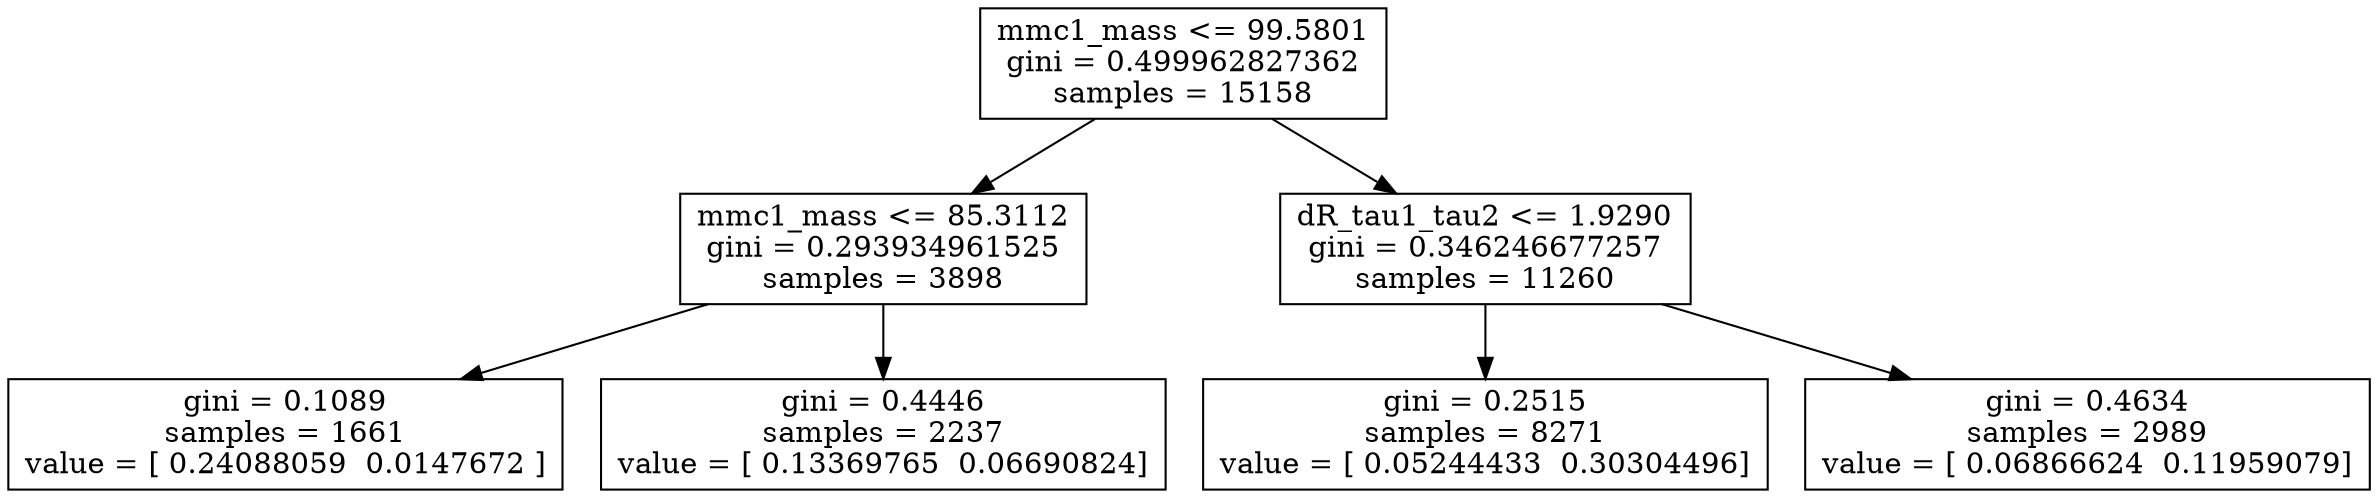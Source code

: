 digraph Tree {
0 [label="mmc1_mass <= 99.5801\ngini = 0.499962827362\nsamples = 15158", shape="box"] ;
1 [label="mmc1_mass <= 85.3112\ngini = 0.293934961525\nsamples = 3898", shape="box"] ;
0 -> 1 ;
2 [label="gini = 0.1089\nsamples = 1661\nvalue = [ 0.24088059  0.0147672 ]", shape="box"] ;
1 -> 2 ;
3 [label="gini = 0.4446\nsamples = 2237\nvalue = [ 0.13369765  0.06690824]", shape="box"] ;
1 -> 3 ;
4 [label="dR_tau1_tau2 <= 1.9290\ngini = 0.346246677257\nsamples = 11260", shape="box"] ;
0 -> 4 ;
5 [label="gini = 0.2515\nsamples = 8271\nvalue = [ 0.05244433  0.30304496]", shape="box"] ;
4 -> 5 ;
6 [label="gini = 0.4634\nsamples = 2989\nvalue = [ 0.06866624  0.11959079]", shape="box"] ;
4 -> 6 ;
}